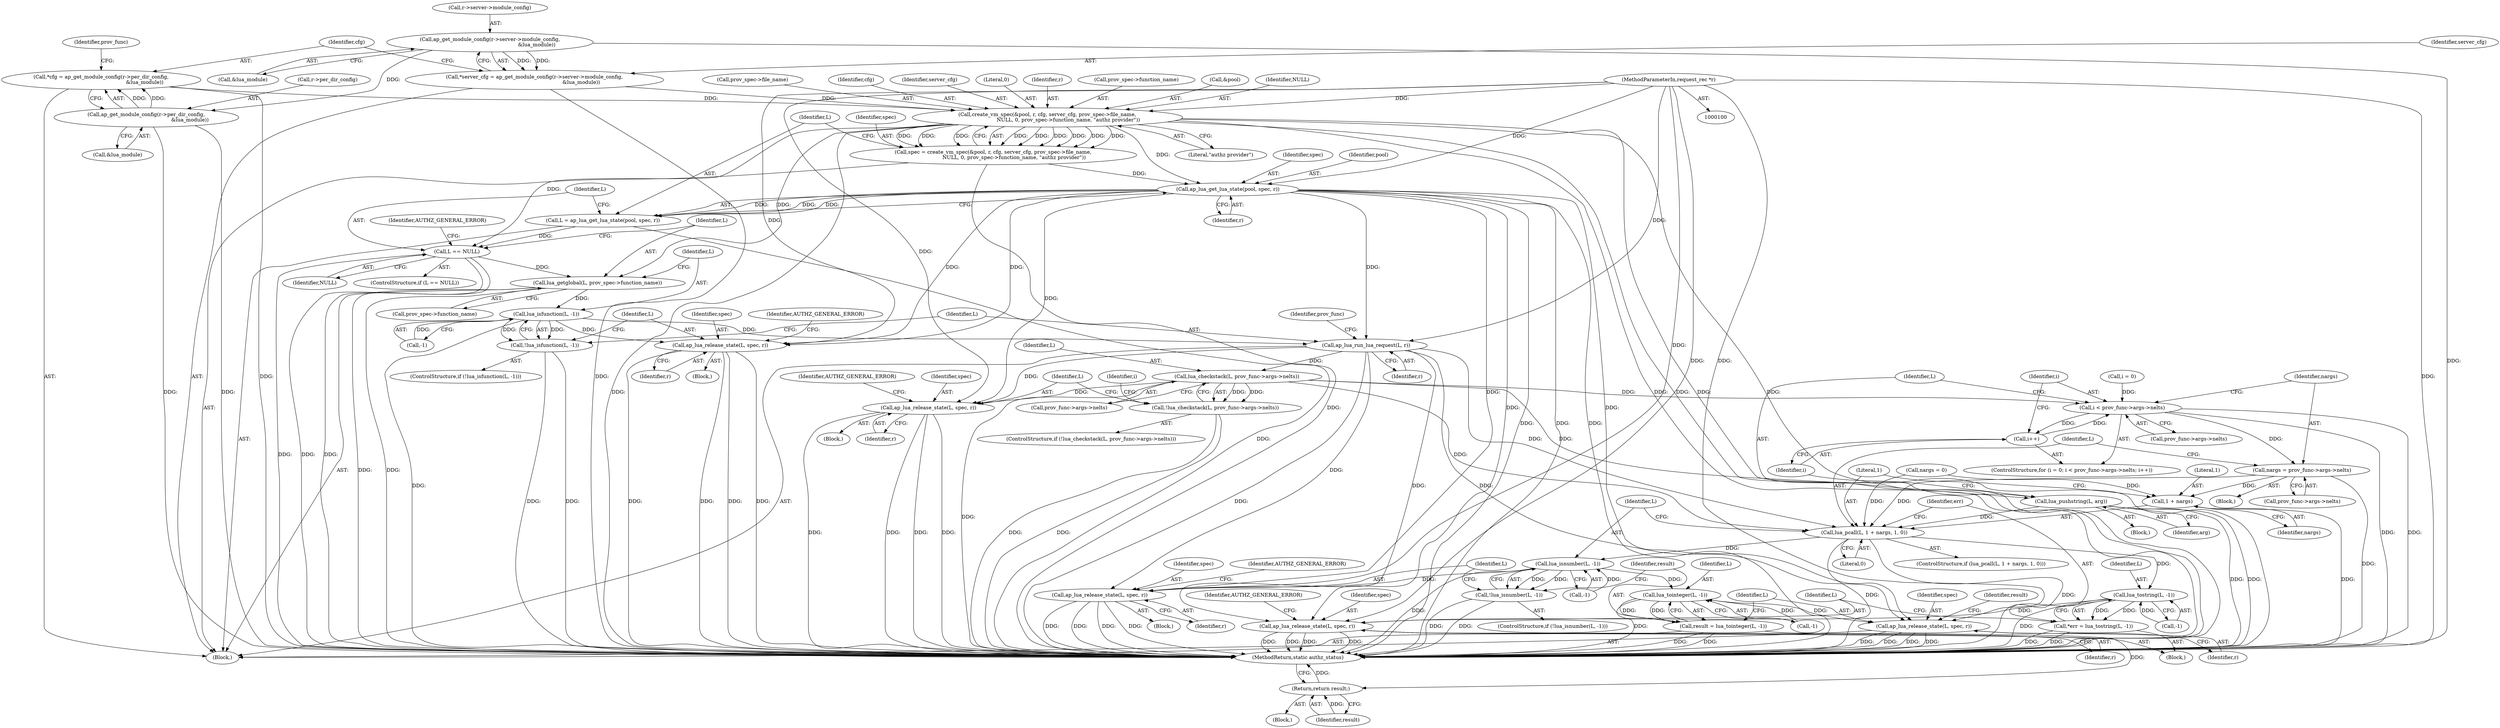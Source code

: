 digraph "0_httpd_3f1693d558d0758f829c8b53993f1749ddf6ffcb@API" {
"1000145" [label="(Call,create_vm_spec(&pool, r, cfg, server_cfg, prov_spec->file_name,\n                          NULL, 0, prov_spec->function_name, \"authz provider\"))"];
"1000101" [label="(MethodParameterIn,request_rec *r)"];
"1000120" [label="(Call,*cfg = ap_get_module_config(r->per_dir_config,\n                                                      &lua_module))"];
"1000122" [label="(Call,ap_get_module_config(r->per_dir_config,\n                                                      &lua_module))"];
"1000111" [label="(Call,ap_get_module_config(r->server->module_config,\n                                                          &lua_module))"];
"1000109" [label="(Call,*server_cfg = ap_get_module_config(r->server->module_config,\n                                                          &lua_module))"];
"1000143" [label="(Call,spec = create_vm_spec(&pool, r, cfg, server_cfg, prov_spec->file_name,\n                          NULL, 0, prov_spec->function_name, \"authz provider\"))"];
"1000162" [label="(Call,ap_lua_get_lua_state(pool, spec, r))"];
"1000160" [label="(Call,L = ap_lua_get_lua_state(pool, spec, r))"];
"1000167" [label="(Call,L == NULL)"];
"1000173" [label="(Call,lua_getglobal(L, prov_spec->function_name))"];
"1000180" [label="(Call,lua_isfunction(L, -1))"];
"1000179" [label="(Call,!lua_isfunction(L, -1))"];
"1000185" [label="(Call,ap_lua_release_state(L, spec, r))"];
"1000191" [label="(Call,ap_lua_run_lua_request(L, r))"];
"1000202" [label="(Call,lua_checkstack(L, prov_func->args->nelts))"];
"1000201" [label="(Call,!lua_checkstack(L, prov_func->args->nelts))"];
"1000210" [label="(Call,ap_lua_release_state(L, spec, r))"];
"1000220" [label="(Call,i < prov_func->args->nelts)"];
"1000227" [label="(Call,i++)"];
"1000233" [label="(Call,nargs = prov_func->args->nelts)"];
"1000241" [label="(Call,lua_pcall(L, 1 + nargs, 1, 0))"];
"1000252" [label="(Call,lua_tostring(L, -1))"];
"1000250" [label="(Call,*err = lua_tostring(L, -1))"];
"1000256" [label="(Call,ap_lua_release_state(L, spec, r))"];
"1000264" [label="(Call,lua_isnumber(L, -1))"];
"1000263" [label="(Call,!lua_isnumber(L, -1))"];
"1000269" [label="(Call,ap_lua_release_state(L, spec, r))"];
"1000277" [label="(Call,lua_tointeger(L, -1))"];
"1000275" [label="(Call,result = lua_tointeger(L, -1))"];
"1000293" [label="(Return,return result;)"];
"1000281" [label="(Call,ap_lua_release_state(L, spec, r))"];
"1000243" [label="(Call,1 + nargs)"];
"1000230" [label="(Call,lua_pushstring(L, arg))"];
"1000281" [label="(Call,ap_lua_release_state(L, spec, r))"];
"1000222" [label="(Call,prov_func->args->nelts)"];
"1000188" [label="(Identifier,r)"];
"1000240" [label="(ControlStructure,if (lua_pcall(L, 1 + nargs, 1, 0)))"];
"1000192" [label="(Identifier,L)"];
"1000266" [label="(Call,-1)"];
"1000262" [label="(ControlStructure,if (!lua_isnumber(L, -1)))"];
"1000109" [label="(Call,*server_cfg = ap_get_module_config(r->server->module_config,\n                                                          &lua_module))"];
"1000186" [label="(Identifier,L)"];
"1000235" [label="(Call,prov_func->args->nelts)"];
"1000257" [label="(Identifier,L)"];
"1000231" [label="(Identifier,L)"];
"1000110" [label="(Identifier,server_cfg)"];
"1000270" [label="(Identifier,L)"];
"1000166" [label="(ControlStructure,if (L == NULL))"];
"1000202" [label="(Call,lua_checkstack(L, prov_func->args->nelts))"];
"1000140" [label="(Call,nargs = 0)"];
"1000227" [label="(Call,i++)"];
"1000287" [label="(Block,)"];
"1000172" [label="(Identifier,AUTHZ_GENERAL_ERROR)"];
"1000271" [label="(Identifier,spec)"];
"1000211" [label="(Identifier,L)"];
"1000256" [label="(Call,ap_lua_release_state(L, spec, r))"];
"1000143" [label="(Call,spec = create_vm_spec(&pool, r, cfg, server_cfg, prov_spec->file_name,\n                          NULL, 0, prov_spec->function_name, \"authz provider\"))"];
"1000230" [label="(Call,lua_pushstring(L, arg))"];
"1000250" [label="(Call,*err = lua_tostring(L, -1))"];
"1000232" [label="(Identifier,arg)"];
"1000293" [label="(Return,return result;)"];
"1000258" [label="(Identifier,spec)"];
"1000180" [label="(Call,lua_isfunction(L, -1))"];
"1000282" [label="(Identifier,L)"];
"1000269" [label="(Call,ap_lua_release_state(L, spec, r))"];
"1000241" [label="(Call,lua_pcall(L, 1 + nargs, 1, 0))"];
"1000263" [label="(Call,!lua_isnumber(L, -1))"];
"1000151" [label="(Call,prov_spec->file_name)"];
"1000121" [label="(Identifier,cfg)"];
"1000286" [label="(Identifier,result)"];
"1000200" [label="(ControlStructure,if (!lua_checkstack(L, prov_func->args->nelts)))"];
"1000101" [label="(MethodParameterIn,request_rec *r)"];
"1000246" [label="(Literal,1)"];
"1000181" [label="(Identifier,L)"];
"1000185" [label="(Call,ap_lua_release_state(L, spec, r))"];
"1000117" [label="(Call,&lua_module)"];
"1000274" [label="(Identifier,AUTHZ_GENERAL_ERROR)"];
"1000162" [label="(Call,ap_lua_get_lua_state(pool, spec, r))"];
"1000276" [label="(Identifier,result)"];
"1000111" [label="(Call,ap_get_module_config(r->server->module_config,\n                                                          &lua_module))"];
"1000217" [label="(Call,i = 0)"];
"1000204" [label="(Call,prov_func->args->nelts)"];
"1000294" [label="(Identifier,result)"];
"1000165" [label="(Identifier,r)"];
"1000215" [label="(Identifier,AUTHZ_GENERAL_ERROR)"];
"1000104" [label="(Block,)"];
"1000164" [label="(Identifier,spec)"];
"1000163" [label="(Identifier,pool)"];
"1000243" [label="(Call,1 + nargs)"];
"1000284" [label="(Identifier,r)"];
"1000216" [label="(ControlStructure,for (i = 0; i < prov_func->args->nelts; i++))"];
"1000149" [label="(Identifier,cfg)"];
"1000242" [label="(Identifier,L)"];
"1000244" [label="(Literal,1)"];
"1000233" [label="(Call,nargs = prov_func->args->nelts)"];
"1000168" [label="(Identifier,L)"];
"1000190" [label="(Identifier,AUTHZ_GENERAL_ERROR)"];
"1000112" [label="(Call,r->server->module_config)"];
"1000254" [label="(Call,-1)"];
"1000248" [label="(Block,)"];
"1000174" [label="(Identifier,L)"];
"1000144" [label="(Identifier,spec)"];
"1000193" [label="(Identifier,r)"];
"1000178" [label="(ControlStructure,if (!lua_isfunction(L, -1)))"];
"1000272" [label="(Identifier,r)"];
"1000261" [label="(Identifier,AUTHZ_GENERAL_ERROR)"];
"1000169" [label="(Identifier,NULL)"];
"1000298" [label="(MethodReturn,static authz_status)"];
"1000251" [label="(Identifier,err)"];
"1000283" [label="(Identifier,spec)"];
"1000210" [label="(Call,ap_lua_release_state(L, spec, r))"];
"1000203" [label="(Identifier,L)"];
"1000264" [label="(Call,lua_isnumber(L, -1))"];
"1000278" [label="(Identifier,L)"];
"1000120" [label="(Call,*cfg = ap_get_module_config(r->per_dir_config,\n                                                      &lua_module))"];
"1000161" [label="(Identifier,L)"];
"1000150" [label="(Identifier,server_cfg)"];
"1000122" [label="(Call,ap_get_module_config(r->per_dir_config,\n                                                      &lua_module))"];
"1000253" [label="(Identifier,L)"];
"1000201" [label="(Call,!lua_checkstack(L, prov_func->args->nelts))"];
"1000167" [label="(Call,L == NULL)"];
"1000145" [label="(Call,create_vm_spec(&pool, r, cfg, server_cfg, prov_spec->file_name,\n                          NULL, 0, prov_spec->function_name, \"authz provider\"))"];
"1000268" [label="(Block,)"];
"1000265" [label="(Identifier,L)"];
"1000220" [label="(Call,i < prov_func->args->nelts)"];
"1000245" [label="(Identifier,nargs)"];
"1000209" [label="(Block,)"];
"1000123" [label="(Call,r->per_dir_config)"];
"1000234" [label="(Identifier,nargs)"];
"1000155" [label="(Literal,0)"];
"1000252" [label="(Call,lua_tostring(L, -1))"];
"1000187" [label="(Identifier,spec)"];
"1000148" [label="(Identifier,r)"];
"1000212" [label="(Identifier,spec)"];
"1000126" [label="(Call,&lua_module)"];
"1000159" [label="(Literal,\"authz provider\")"];
"1000184" [label="(Block,)"];
"1000218" [label="(Identifier,i)"];
"1000221" [label="(Identifier,i)"];
"1000229" [label="(Block,)"];
"1000228" [label="(Identifier,i)"];
"1000196" [label="(Identifier,prov_func)"];
"1000275" [label="(Call,result = lua_tointeger(L, -1))"];
"1000247" [label="(Literal,0)"];
"1000173" [label="(Call,lua_getglobal(L, prov_spec->function_name))"];
"1000259" [label="(Identifier,r)"];
"1000182" [label="(Call,-1)"];
"1000156" [label="(Call,prov_spec->function_name)"];
"1000198" [label="(Block,)"];
"1000279" [label="(Call,-1)"];
"1000191" [label="(Call,ap_lua_run_lua_request(L, r))"];
"1000179" [label="(Call,!lua_isfunction(L, -1))"];
"1000160" [label="(Call,L = ap_lua_get_lua_state(pool, spec, r))"];
"1000130" [label="(Identifier,prov_func)"];
"1000175" [label="(Call,prov_spec->function_name)"];
"1000146" [label="(Call,&pool)"];
"1000213" [label="(Identifier,r)"];
"1000154" [label="(Identifier,NULL)"];
"1000277" [label="(Call,lua_tointeger(L, -1))"];
"1000145" -> "1000143"  [label="AST: "];
"1000145" -> "1000159"  [label="CFG: "];
"1000146" -> "1000145"  [label="AST: "];
"1000148" -> "1000145"  [label="AST: "];
"1000149" -> "1000145"  [label="AST: "];
"1000150" -> "1000145"  [label="AST: "];
"1000151" -> "1000145"  [label="AST: "];
"1000154" -> "1000145"  [label="AST: "];
"1000155" -> "1000145"  [label="AST: "];
"1000156" -> "1000145"  [label="AST: "];
"1000159" -> "1000145"  [label="AST: "];
"1000143" -> "1000145"  [label="CFG: "];
"1000145" -> "1000298"  [label="DDG: "];
"1000145" -> "1000298"  [label="DDG: "];
"1000145" -> "1000298"  [label="DDG: "];
"1000145" -> "1000298"  [label="DDG: "];
"1000145" -> "1000298"  [label="DDG: "];
"1000145" -> "1000143"  [label="DDG: "];
"1000145" -> "1000143"  [label="DDG: "];
"1000145" -> "1000143"  [label="DDG: "];
"1000145" -> "1000143"  [label="DDG: "];
"1000145" -> "1000143"  [label="DDG: "];
"1000145" -> "1000143"  [label="DDG: "];
"1000145" -> "1000143"  [label="DDG: "];
"1000145" -> "1000143"  [label="DDG: "];
"1000145" -> "1000143"  [label="DDG: "];
"1000101" -> "1000145"  [label="DDG: "];
"1000120" -> "1000145"  [label="DDG: "];
"1000109" -> "1000145"  [label="DDG: "];
"1000145" -> "1000162"  [label="DDG: "];
"1000145" -> "1000167"  [label="DDG: "];
"1000145" -> "1000173"  [label="DDG: "];
"1000101" -> "1000100"  [label="AST: "];
"1000101" -> "1000298"  [label="DDG: "];
"1000101" -> "1000162"  [label="DDG: "];
"1000101" -> "1000185"  [label="DDG: "];
"1000101" -> "1000191"  [label="DDG: "];
"1000101" -> "1000210"  [label="DDG: "];
"1000101" -> "1000256"  [label="DDG: "];
"1000101" -> "1000269"  [label="DDG: "];
"1000101" -> "1000281"  [label="DDG: "];
"1000120" -> "1000104"  [label="AST: "];
"1000120" -> "1000122"  [label="CFG: "];
"1000121" -> "1000120"  [label="AST: "];
"1000122" -> "1000120"  [label="AST: "];
"1000130" -> "1000120"  [label="CFG: "];
"1000120" -> "1000298"  [label="DDG: "];
"1000122" -> "1000120"  [label="DDG: "];
"1000122" -> "1000120"  [label="DDG: "];
"1000122" -> "1000126"  [label="CFG: "];
"1000123" -> "1000122"  [label="AST: "];
"1000126" -> "1000122"  [label="AST: "];
"1000122" -> "1000298"  [label="DDG: "];
"1000122" -> "1000298"  [label="DDG: "];
"1000111" -> "1000122"  [label="DDG: "];
"1000111" -> "1000109"  [label="AST: "];
"1000111" -> "1000117"  [label="CFG: "];
"1000112" -> "1000111"  [label="AST: "];
"1000117" -> "1000111"  [label="AST: "];
"1000109" -> "1000111"  [label="CFG: "];
"1000111" -> "1000298"  [label="DDG: "];
"1000111" -> "1000109"  [label="DDG: "];
"1000111" -> "1000109"  [label="DDG: "];
"1000109" -> "1000104"  [label="AST: "];
"1000110" -> "1000109"  [label="AST: "];
"1000121" -> "1000109"  [label="CFG: "];
"1000109" -> "1000298"  [label="DDG: "];
"1000143" -> "1000104"  [label="AST: "];
"1000144" -> "1000143"  [label="AST: "];
"1000161" -> "1000143"  [label="CFG: "];
"1000143" -> "1000298"  [label="DDG: "];
"1000143" -> "1000162"  [label="DDG: "];
"1000162" -> "1000160"  [label="AST: "];
"1000162" -> "1000165"  [label="CFG: "];
"1000163" -> "1000162"  [label="AST: "];
"1000164" -> "1000162"  [label="AST: "];
"1000165" -> "1000162"  [label="AST: "];
"1000160" -> "1000162"  [label="CFG: "];
"1000162" -> "1000298"  [label="DDG: "];
"1000162" -> "1000298"  [label="DDG: "];
"1000162" -> "1000298"  [label="DDG: "];
"1000162" -> "1000160"  [label="DDG: "];
"1000162" -> "1000160"  [label="DDG: "];
"1000162" -> "1000160"  [label="DDG: "];
"1000162" -> "1000185"  [label="DDG: "];
"1000162" -> "1000185"  [label="DDG: "];
"1000162" -> "1000191"  [label="DDG: "];
"1000162" -> "1000210"  [label="DDG: "];
"1000162" -> "1000256"  [label="DDG: "];
"1000162" -> "1000269"  [label="DDG: "];
"1000162" -> "1000281"  [label="DDG: "];
"1000160" -> "1000104"  [label="AST: "];
"1000161" -> "1000160"  [label="AST: "];
"1000168" -> "1000160"  [label="CFG: "];
"1000160" -> "1000298"  [label="DDG: "];
"1000160" -> "1000167"  [label="DDG: "];
"1000167" -> "1000166"  [label="AST: "];
"1000167" -> "1000169"  [label="CFG: "];
"1000168" -> "1000167"  [label="AST: "];
"1000169" -> "1000167"  [label="AST: "];
"1000172" -> "1000167"  [label="CFG: "];
"1000174" -> "1000167"  [label="CFG: "];
"1000167" -> "1000298"  [label="DDG: "];
"1000167" -> "1000298"  [label="DDG: "];
"1000167" -> "1000298"  [label="DDG: "];
"1000167" -> "1000173"  [label="DDG: "];
"1000173" -> "1000104"  [label="AST: "];
"1000173" -> "1000175"  [label="CFG: "];
"1000174" -> "1000173"  [label="AST: "];
"1000175" -> "1000173"  [label="AST: "];
"1000181" -> "1000173"  [label="CFG: "];
"1000173" -> "1000298"  [label="DDG: "];
"1000173" -> "1000298"  [label="DDG: "];
"1000173" -> "1000180"  [label="DDG: "];
"1000180" -> "1000179"  [label="AST: "];
"1000180" -> "1000182"  [label="CFG: "];
"1000181" -> "1000180"  [label="AST: "];
"1000182" -> "1000180"  [label="AST: "];
"1000179" -> "1000180"  [label="CFG: "];
"1000180" -> "1000298"  [label="DDG: "];
"1000180" -> "1000179"  [label="DDG: "];
"1000180" -> "1000179"  [label="DDG: "];
"1000182" -> "1000180"  [label="DDG: "];
"1000180" -> "1000185"  [label="DDG: "];
"1000180" -> "1000191"  [label="DDG: "];
"1000179" -> "1000178"  [label="AST: "];
"1000186" -> "1000179"  [label="CFG: "];
"1000192" -> "1000179"  [label="CFG: "];
"1000179" -> "1000298"  [label="DDG: "];
"1000179" -> "1000298"  [label="DDG: "];
"1000185" -> "1000184"  [label="AST: "];
"1000185" -> "1000188"  [label="CFG: "];
"1000186" -> "1000185"  [label="AST: "];
"1000187" -> "1000185"  [label="AST: "];
"1000188" -> "1000185"  [label="AST: "];
"1000190" -> "1000185"  [label="CFG: "];
"1000185" -> "1000298"  [label="DDG: "];
"1000185" -> "1000298"  [label="DDG: "];
"1000185" -> "1000298"  [label="DDG: "];
"1000185" -> "1000298"  [label="DDG: "];
"1000191" -> "1000104"  [label="AST: "];
"1000191" -> "1000193"  [label="CFG: "];
"1000192" -> "1000191"  [label="AST: "];
"1000193" -> "1000191"  [label="AST: "];
"1000196" -> "1000191"  [label="CFG: "];
"1000191" -> "1000298"  [label="DDG: "];
"1000191" -> "1000202"  [label="DDG: "];
"1000191" -> "1000210"  [label="DDG: "];
"1000191" -> "1000241"  [label="DDG: "];
"1000191" -> "1000256"  [label="DDG: "];
"1000191" -> "1000269"  [label="DDG: "];
"1000191" -> "1000281"  [label="DDG: "];
"1000202" -> "1000201"  [label="AST: "];
"1000202" -> "1000204"  [label="CFG: "];
"1000203" -> "1000202"  [label="AST: "];
"1000204" -> "1000202"  [label="AST: "];
"1000201" -> "1000202"  [label="CFG: "];
"1000202" -> "1000298"  [label="DDG: "];
"1000202" -> "1000201"  [label="DDG: "];
"1000202" -> "1000201"  [label="DDG: "];
"1000202" -> "1000210"  [label="DDG: "];
"1000202" -> "1000220"  [label="DDG: "];
"1000202" -> "1000230"  [label="DDG: "];
"1000202" -> "1000241"  [label="DDG: "];
"1000201" -> "1000200"  [label="AST: "];
"1000211" -> "1000201"  [label="CFG: "];
"1000218" -> "1000201"  [label="CFG: "];
"1000201" -> "1000298"  [label="DDG: "];
"1000201" -> "1000298"  [label="DDG: "];
"1000210" -> "1000209"  [label="AST: "];
"1000210" -> "1000213"  [label="CFG: "];
"1000211" -> "1000210"  [label="AST: "];
"1000212" -> "1000210"  [label="AST: "];
"1000213" -> "1000210"  [label="AST: "];
"1000215" -> "1000210"  [label="CFG: "];
"1000210" -> "1000298"  [label="DDG: "];
"1000210" -> "1000298"  [label="DDG: "];
"1000210" -> "1000298"  [label="DDG: "];
"1000210" -> "1000298"  [label="DDG: "];
"1000220" -> "1000216"  [label="AST: "];
"1000220" -> "1000222"  [label="CFG: "];
"1000221" -> "1000220"  [label="AST: "];
"1000222" -> "1000220"  [label="AST: "];
"1000231" -> "1000220"  [label="CFG: "];
"1000234" -> "1000220"  [label="CFG: "];
"1000220" -> "1000298"  [label="DDG: "];
"1000220" -> "1000298"  [label="DDG: "];
"1000227" -> "1000220"  [label="DDG: "];
"1000217" -> "1000220"  [label="DDG: "];
"1000220" -> "1000227"  [label="DDG: "];
"1000220" -> "1000233"  [label="DDG: "];
"1000227" -> "1000216"  [label="AST: "];
"1000227" -> "1000228"  [label="CFG: "];
"1000228" -> "1000227"  [label="AST: "];
"1000221" -> "1000227"  [label="CFG: "];
"1000233" -> "1000198"  [label="AST: "];
"1000233" -> "1000235"  [label="CFG: "];
"1000234" -> "1000233"  [label="AST: "];
"1000235" -> "1000233"  [label="AST: "];
"1000242" -> "1000233"  [label="CFG: "];
"1000233" -> "1000298"  [label="DDG: "];
"1000233" -> "1000241"  [label="DDG: "];
"1000233" -> "1000243"  [label="DDG: "];
"1000241" -> "1000240"  [label="AST: "];
"1000241" -> "1000247"  [label="CFG: "];
"1000242" -> "1000241"  [label="AST: "];
"1000243" -> "1000241"  [label="AST: "];
"1000246" -> "1000241"  [label="AST: "];
"1000247" -> "1000241"  [label="AST: "];
"1000251" -> "1000241"  [label="CFG: "];
"1000265" -> "1000241"  [label="CFG: "];
"1000241" -> "1000298"  [label="DDG: "];
"1000241" -> "1000298"  [label="DDG: "];
"1000230" -> "1000241"  [label="DDG: "];
"1000140" -> "1000241"  [label="DDG: "];
"1000241" -> "1000252"  [label="DDG: "];
"1000241" -> "1000264"  [label="DDG: "];
"1000252" -> "1000250"  [label="AST: "];
"1000252" -> "1000254"  [label="CFG: "];
"1000253" -> "1000252"  [label="AST: "];
"1000254" -> "1000252"  [label="AST: "];
"1000250" -> "1000252"  [label="CFG: "];
"1000252" -> "1000298"  [label="DDG: "];
"1000252" -> "1000250"  [label="DDG: "];
"1000252" -> "1000250"  [label="DDG: "];
"1000254" -> "1000252"  [label="DDG: "];
"1000252" -> "1000256"  [label="DDG: "];
"1000250" -> "1000248"  [label="AST: "];
"1000251" -> "1000250"  [label="AST: "];
"1000257" -> "1000250"  [label="CFG: "];
"1000250" -> "1000298"  [label="DDG: "];
"1000250" -> "1000298"  [label="DDG: "];
"1000256" -> "1000248"  [label="AST: "];
"1000256" -> "1000259"  [label="CFG: "];
"1000257" -> "1000256"  [label="AST: "];
"1000258" -> "1000256"  [label="AST: "];
"1000259" -> "1000256"  [label="AST: "];
"1000261" -> "1000256"  [label="CFG: "];
"1000256" -> "1000298"  [label="DDG: "];
"1000256" -> "1000298"  [label="DDG: "];
"1000256" -> "1000298"  [label="DDG: "];
"1000256" -> "1000298"  [label="DDG: "];
"1000264" -> "1000263"  [label="AST: "];
"1000264" -> "1000266"  [label="CFG: "];
"1000265" -> "1000264"  [label="AST: "];
"1000266" -> "1000264"  [label="AST: "];
"1000263" -> "1000264"  [label="CFG: "];
"1000264" -> "1000298"  [label="DDG: "];
"1000264" -> "1000263"  [label="DDG: "];
"1000264" -> "1000263"  [label="DDG: "];
"1000266" -> "1000264"  [label="DDG: "];
"1000264" -> "1000269"  [label="DDG: "];
"1000264" -> "1000277"  [label="DDG: "];
"1000263" -> "1000262"  [label="AST: "];
"1000270" -> "1000263"  [label="CFG: "];
"1000276" -> "1000263"  [label="CFG: "];
"1000263" -> "1000298"  [label="DDG: "];
"1000263" -> "1000298"  [label="DDG: "];
"1000269" -> "1000268"  [label="AST: "];
"1000269" -> "1000272"  [label="CFG: "];
"1000270" -> "1000269"  [label="AST: "];
"1000271" -> "1000269"  [label="AST: "];
"1000272" -> "1000269"  [label="AST: "];
"1000274" -> "1000269"  [label="CFG: "];
"1000269" -> "1000298"  [label="DDG: "];
"1000269" -> "1000298"  [label="DDG: "];
"1000269" -> "1000298"  [label="DDG: "];
"1000269" -> "1000298"  [label="DDG: "];
"1000277" -> "1000275"  [label="AST: "];
"1000277" -> "1000279"  [label="CFG: "];
"1000278" -> "1000277"  [label="AST: "];
"1000279" -> "1000277"  [label="AST: "];
"1000275" -> "1000277"  [label="CFG: "];
"1000277" -> "1000298"  [label="DDG: "];
"1000277" -> "1000275"  [label="DDG: "];
"1000277" -> "1000275"  [label="DDG: "];
"1000279" -> "1000277"  [label="DDG: "];
"1000277" -> "1000281"  [label="DDG: "];
"1000275" -> "1000104"  [label="AST: "];
"1000276" -> "1000275"  [label="AST: "];
"1000282" -> "1000275"  [label="CFG: "];
"1000275" -> "1000298"  [label="DDG: "];
"1000275" -> "1000298"  [label="DDG: "];
"1000275" -> "1000293"  [label="DDG: "];
"1000293" -> "1000287"  [label="AST: "];
"1000293" -> "1000294"  [label="CFG: "];
"1000294" -> "1000293"  [label="AST: "];
"1000298" -> "1000293"  [label="CFG: "];
"1000293" -> "1000298"  [label="DDG: "];
"1000294" -> "1000293"  [label="DDG: "];
"1000281" -> "1000104"  [label="AST: "];
"1000281" -> "1000284"  [label="CFG: "];
"1000282" -> "1000281"  [label="AST: "];
"1000283" -> "1000281"  [label="AST: "];
"1000284" -> "1000281"  [label="AST: "];
"1000286" -> "1000281"  [label="CFG: "];
"1000281" -> "1000298"  [label="DDG: "];
"1000281" -> "1000298"  [label="DDG: "];
"1000281" -> "1000298"  [label="DDG: "];
"1000281" -> "1000298"  [label="DDG: "];
"1000243" -> "1000245"  [label="CFG: "];
"1000244" -> "1000243"  [label="AST: "];
"1000245" -> "1000243"  [label="AST: "];
"1000246" -> "1000243"  [label="CFG: "];
"1000243" -> "1000298"  [label="DDG: "];
"1000140" -> "1000243"  [label="DDG: "];
"1000230" -> "1000229"  [label="AST: "];
"1000230" -> "1000232"  [label="CFG: "];
"1000231" -> "1000230"  [label="AST: "];
"1000232" -> "1000230"  [label="AST: "];
"1000228" -> "1000230"  [label="CFG: "];
"1000230" -> "1000298"  [label="DDG: "];
"1000230" -> "1000298"  [label="DDG: "];
}
